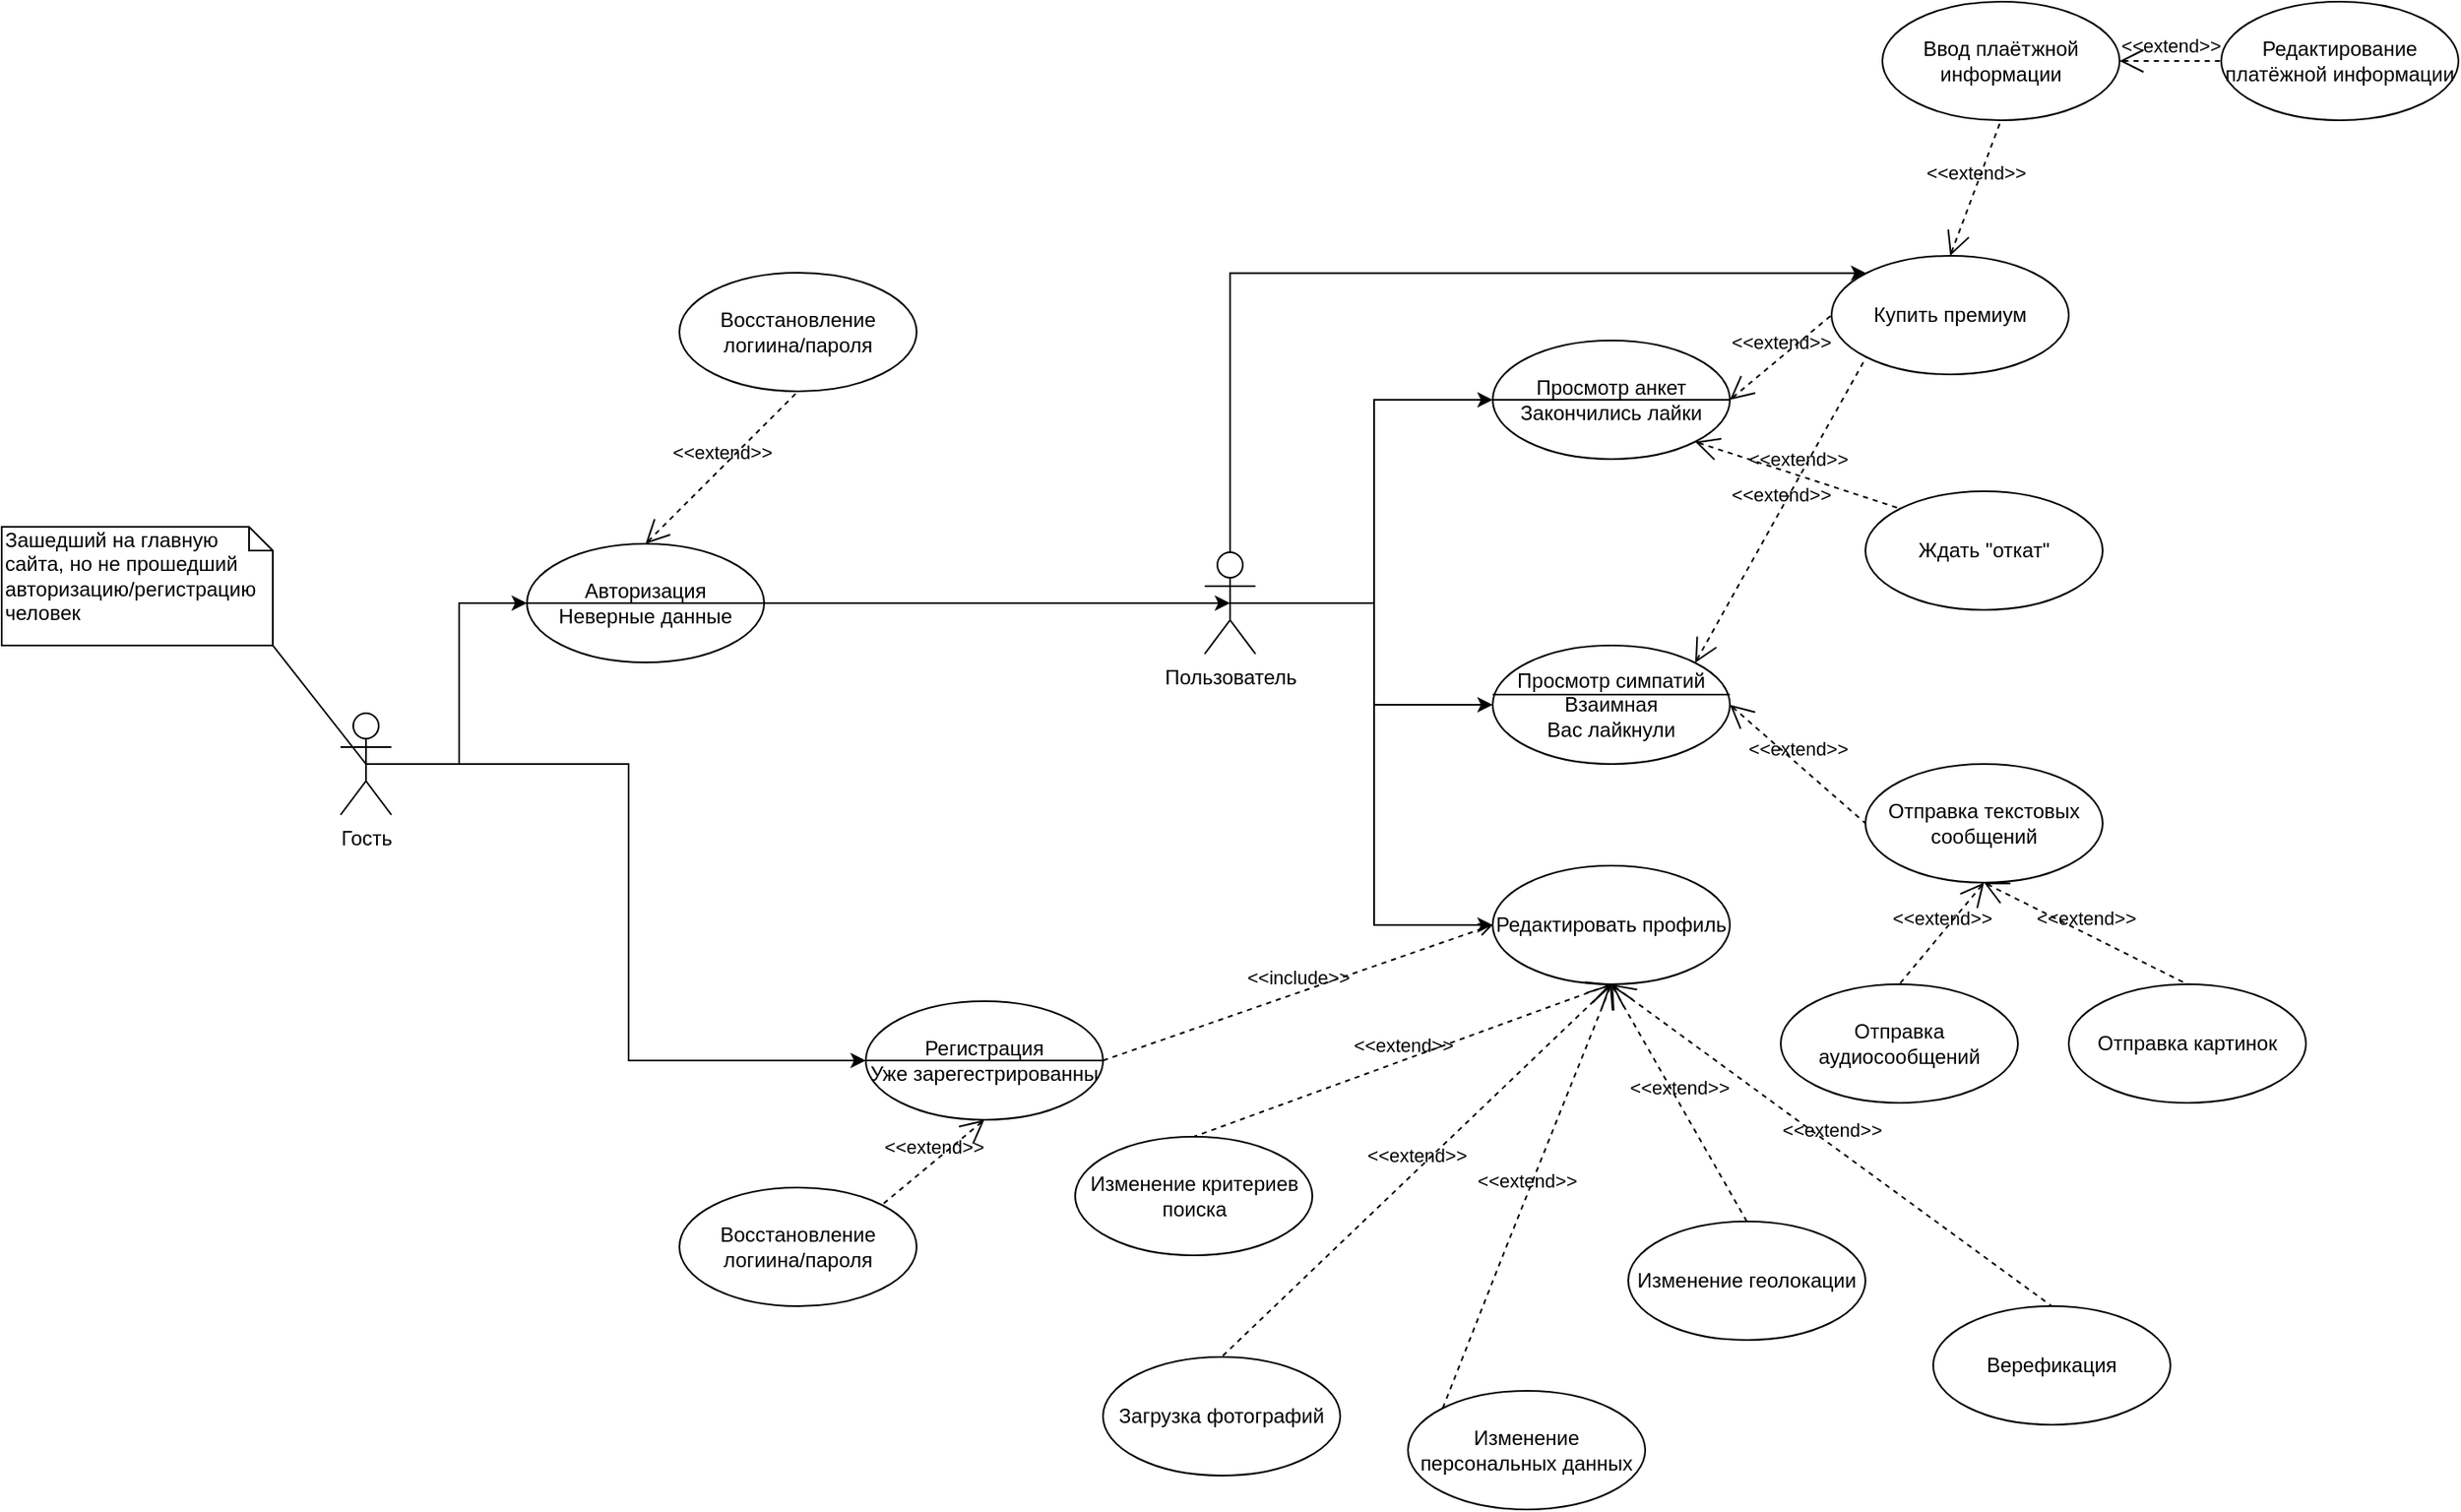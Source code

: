 <mxfile version="12.6.5" type="device"><diagram name="Page-1" id="e7e014a7-5840-1c2e-5031-d8a46d1fe8dd"><mxGraphModel dx="2995" dy="867" grid="1" gridSize="10" guides="1" tooltips="1" connect="1" arrows="1" fold="1" page="1" pageScale="1" pageWidth="1169" pageHeight="826" background="#ffffff" math="0" shadow="0"><root><mxCell id="0"/><mxCell id="1" parent="0"/><mxCell id="LJco6tQhT-BtaoY_4gBt-48" style="edgeStyle=orthogonalEdgeStyle;rounded=0;orthogonalLoop=1;jettySize=auto;html=1;exitX=0.5;exitY=0.5;exitDx=0;exitDy=0;exitPerimeter=0;entryX=0;entryY=0.5;entryDx=0;entryDy=0;" parent="1" source="LJco6tQhT-BtaoY_4gBt-41" target="LJco6tQhT-BtaoY_4gBt-44" edge="1"><mxGeometry relative="1" as="geometry"/></mxCell><mxCell id="LJco6tQhT-BtaoY_4gBt-49" style="edgeStyle=orthogonalEdgeStyle;rounded=0;orthogonalLoop=1;jettySize=auto;html=1;exitX=0.5;exitY=0.5;exitDx=0;exitDy=0;exitPerimeter=0;entryX=0;entryY=0.5;entryDx=0;entryDy=0;" parent="1" source="LJco6tQhT-BtaoY_4gBt-41" target="LJco6tQhT-BtaoY_4gBt-42" edge="1"><mxGeometry relative="1" as="geometry"/></mxCell><mxCell id="LJco6tQhT-BtaoY_4gBt-41" value="Гость" style="shape=umlActor;verticalLabelPosition=bottom;labelBackgroundColor=#ffffff;verticalAlign=top;html=1;" parent="1" vertex="1"><mxGeometry x="80" y="460" width="30" height="60" as="geometry"/></mxCell><mxCell id="LJco6tQhT-BtaoY_4gBt-42" value="Регистрация&lt;br&gt;Уже зарегестрированны" style="ellipse;whiteSpace=wrap;html=1;" parent="1" vertex="1"><mxGeometry x="390" y="630" width="140" height="70" as="geometry"/></mxCell><mxCell id="LJco6tQhT-BtaoY_4gBt-68" style="edgeStyle=orthogonalEdgeStyle;rounded=0;orthogonalLoop=1;jettySize=auto;html=1;exitX=0.5;exitY=0.5;exitDx=0;exitDy=0;exitPerimeter=0;entryX=0;entryY=0.5;entryDx=0;entryDy=0;" parent="1" source="LJco6tQhT-BtaoY_4gBt-43" target="LJco6tQhT-BtaoY_4gBt-52" edge="1"><mxGeometry relative="1" as="geometry"/></mxCell><mxCell id="LJco6tQhT-BtaoY_4gBt-72" style="edgeStyle=orthogonalEdgeStyle;rounded=0;orthogonalLoop=1;jettySize=auto;html=1;exitX=0.5;exitY=0.5;exitDx=0;exitDy=0;exitPerimeter=0;entryX=0;entryY=0.5;entryDx=0;entryDy=0;" parent="1" source="LJco6tQhT-BtaoY_4gBt-43" target="LJco6tQhT-BtaoY_4gBt-71" edge="1"><mxGeometry relative="1" as="geometry"/></mxCell><mxCell id="LJco6tQhT-BtaoY_4gBt-78" style="edgeStyle=orthogonalEdgeStyle;rounded=0;orthogonalLoop=1;jettySize=auto;html=1;exitX=0.5;exitY=0.5;exitDx=0;exitDy=0;exitPerimeter=0;entryX=0;entryY=0;entryDx=0;entryDy=0;" parent="1" source="LJco6tQhT-BtaoY_4gBt-43" target="LJco6tQhT-BtaoY_4gBt-74" edge="1"><mxGeometry relative="1" as="geometry"><Array as="points"><mxPoint x="605" y="200"/></Array></mxGeometry></mxCell><mxCell id="LJco6tQhT-BtaoY_4gBt-85" style="edgeStyle=orthogonalEdgeStyle;rounded=0;orthogonalLoop=1;jettySize=auto;html=1;exitX=0.5;exitY=0.5;exitDx=0;exitDy=0;exitPerimeter=0;entryX=0;entryY=0.5;entryDx=0;entryDy=0;" parent="1" source="LJco6tQhT-BtaoY_4gBt-43" target="LJco6tQhT-BtaoY_4gBt-84" edge="1"><mxGeometry relative="1" as="geometry"/></mxCell><mxCell id="LJco6tQhT-BtaoY_4gBt-43" value="Пользователь" style="shape=umlActor;verticalLabelPosition=bottom;labelBackgroundColor=#ffffff;verticalAlign=top;html=1;" parent="1" vertex="1"><mxGeometry x="590" y="365" width="30" height="60" as="geometry"/></mxCell><mxCell id="LJco6tQhT-BtaoY_4gBt-64" style="edgeStyle=orthogonalEdgeStyle;rounded=0;orthogonalLoop=1;jettySize=auto;html=1;exitX=1;exitY=0.5;exitDx=0;exitDy=0;entryX=0.5;entryY=0.5;entryDx=0;entryDy=0;entryPerimeter=0;" parent="1" source="LJco6tQhT-BtaoY_4gBt-44" target="LJco6tQhT-BtaoY_4gBt-43" edge="1"><mxGeometry relative="1" as="geometry"><Array as="points"><mxPoint x="605" y="395"/></Array></mxGeometry></mxCell><mxCell id="LJco6tQhT-BtaoY_4gBt-44" value="Авторизация&lt;br&gt;Неверные данные" style="ellipse;whiteSpace=wrap;html=1;" parent="1" vertex="1"><mxGeometry x="190" y="360" width="140" height="70" as="geometry"/></mxCell><mxCell id="LJco6tQhT-BtaoY_4gBt-52" value="Редактировать профиль" style="ellipse;whiteSpace=wrap;html=1;" parent="1" vertex="1"><mxGeometry x="760" y="550" width="140" height="70" as="geometry"/></mxCell><mxCell id="LJco6tQhT-BtaoY_4gBt-57" value="Восстановление логиина/пароля" style="ellipse;whiteSpace=wrap;html=1;" parent="1" vertex="1"><mxGeometry x="280" y="200" width="140" height="70" as="geometry"/></mxCell><mxCell id="LJco6tQhT-BtaoY_4gBt-61" value="Восстановление логиина/пароля" style="ellipse;whiteSpace=wrap;html=1;" parent="1" vertex="1"><mxGeometry x="280" y="740" width="140" height="70" as="geometry"/></mxCell><mxCell id="LJco6tQhT-BtaoY_4gBt-63" value="" style="line;strokeWidth=1;fillColor=none;align=left;verticalAlign=middle;spacingTop=-1;spacingLeft=3;spacingRight=3;rotatable=0;labelPosition=right;points=[];portConstraint=eastwest;" parent="1" vertex="1"><mxGeometry x="190" y="391" width="140" height="8" as="geometry"/></mxCell><mxCell id="LJco6tQhT-BtaoY_4gBt-65" value="" style="line;strokeWidth=1;fillColor=none;align=left;verticalAlign=middle;spacingTop=-1;spacingLeft=3;spacingRight=3;rotatable=0;labelPosition=right;points=[];portConstraint=eastwest;" parent="1" vertex="1"><mxGeometry x="390" y="661" width="140" height="8" as="geometry"/></mxCell><mxCell id="LJco6tQhT-BtaoY_4gBt-71" value="Просмотр анкет&lt;br&gt;Закончились лайки" style="ellipse;whiteSpace=wrap;html=1;" parent="1" vertex="1"><mxGeometry x="760" y="240" width="140" height="70" as="geometry"/></mxCell><mxCell id="LJco6tQhT-BtaoY_4gBt-73" value="" style="line;strokeWidth=1;fillColor=none;align=left;verticalAlign=middle;spacingTop=-1;spacingLeft=3;spacingRight=3;rotatable=0;labelPosition=right;points=[];portConstraint=eastwest;" parent="1" vertex="1"><mxGeometry x="760" y="271" width="140" height="8" as="geometry"/></mxCell><mxCell id="LJco6tQhT-BtaoY_4gBt-74" value="Купить премиум" style="ellipse;whiteSpace=wrap;html=1;" parent="1" vertex="1"><mxGeometry x="960" y="190" width="140" height="70" as="geometry"/></mxCell><mxCell id="LJco6tQhT-BtaoY_4gBt-79" value="Ждать &quot;откат&quot;" style="ellipse;whiteSpace=wrap;html=1;" parent="1" vertex="1"><mxGeometry x="980" y="329" width="140" height="70" as="geometry"/></mxCell><mxCell id="LJco6tQhT-BtaoY_4gBt-84" value="Просмотр симпатий&lt;br&gt;Взаимная&lt;br&gt;Вас лайкнули" style="ellipse;whiteSpace=wrap;html=1;" parent="1" vertex="1"><mxGeometry x="760" y="420" width="140" height="70" as="geometry"/></mxCell><mxCell id="LJco6tQhT-BtaoY_4gBt-86" value="Отправка текстовых сообщений" style="ellipse;whiteSpace=wrap;html=1;" parent="1" vertex="1"><mxGeometry x="980" y="490" width="140" height="70" as="geometry"/></mxCell><mxCell id="LJco6tQhT-BtaoY_4gBt-90" value="" style="line;strokeWidth=1;fillColor=none;align=left;verticalAlign=middle;spacingTop=-1;spacingLeft=3;spacingRight=3;rotatable=0;labelPosition=right;points=[];portConstraint=eastwest;" parent="1" vertex="1"><mxGeometry x="760" y="445" width="140" height="8" as="geometry"/></mxCell><mxCell id="LJco6tQhT-BtaoY_4gBt-92" value="&amp;lt;&amp;lt;include&amp;gt;&amp;gt;" style="edgeStyle=none;html=1;endArrow=open;verticalAlign=bottom;dashed=1;labelBackgroundColor=none;exitX=1;exitY=0.5;exitDx=0;exitDy=0;entryX=0;entryY=0.5;entryDx=0;entryDy=0;" parent="1" source="LJco6tQhT-BtaoY_4gBt-42" target="LJco6tQhT-BtaoY_4gBt-52" edge="1"><mxGeometry width="160" relative="1" as="geometry"><mxPoint x="330" y="520" as="sourcePoint"/><mxPoint x="490" y="520" as="targetPoint"/></mxGeometry></mxCell><mxCell id="LJco6tQhT-BtaoY_4gBt-93" value="&amp;lt;&amp;lt;extend&amp;gt;&amp;gt;" style="edgeStyle=none;html=1;startArrow=open;endArrow=none;startSize=12;verticalAlign=bottom;dashed=1;labelBackgroundColor=none;exitX=0.5;exitY=1;exitDx=0;exitDy=0;entryX=1;entryY=0;entryDx=0;entryDy=0;" parent="1" source="LJco6tQhT-BtaoY_4gBt-42" target="LJco6tQhT-BtaoY_4gBt-61" edge="1"><mxGeometry width="160" relative="1" as="geometry"><mxPoint x="510" y="740" as="sourcePoint"/><mxPoint x="670" y="740" as="targetPoint"/></mxGeometry></mxCell><mxCell id="LJco6tQhT-BtaoY_4gBt-94" value="&amp;lt;&amp;lt;extend&amp;gt;&amp;gt;" style="edgeStyle=none;html=1;startArrow=open;endArrow=none;startSize=12;verticalAlign=bottom;dashed=1;labelBackgroundColor=none;exitX=1;exitY=1;exitDx=0;exitDy=0;entryX=0;entryY=0;entryDx=0;entryDy=0;" parent="1" source="LJco6tQhT-BtaoY_4gBt-71" target="LJco6tQhT-BtaoY_4gBt-79" edge="1"><mxGeometry width="160" relative="1" as="geometry"><mxPoint x="840.5" y="329" as="sourcePoint"/><mxPoint x="779.997" y="379.251" as="targetPoint"/></mxGeometry></mxCell><mxCell id="LJco6tQhT-BtaoY_4gBt-95" value="&amp;lt;&amp;lt;extend&amp;gt;&amp;gt;" style="edgeStyle=none;html=1;startArrow=open;endArrow=none;startSize=12;verticalAlign=bottom;dashed=1;labelBackgroundColor=none;exitX=1;exitY=0.5;exitDx=0;exitDy=0;entryX=0;entryY=0.5;entryDx=0;entryDy=0;" parent="1" source="LJco6tQhT-BtaoY_4gBt-71" target="LJco6tQhT-BtaoY_4gBt-74" edge="1"><mxGeometry width="160" relative="1" as="geometry"><mxPoint x="889.497" y="129.999" as="sourcePoint"/><mxPoint x="1010.503" y="169.501" as="targetPoint"/></mxGeometry></mxCell><mxCell id="LJco6tQhT-BtaoY_4gBt-96" value="&amp;lt;&amp;lt;extend&amp;gt;&amp;gt;" style="edgeStyle=none;html=1;startArrow=open;endArrow=none;startSize=12;verticalAlign=bottom;dashed=1;labelBackgroundColor=none;exitX=1;exitY=0;exitDx=0;exitDy=0;entryX=0;entryY=1;entryDx=0;entryDy=0;" parent="1" source="LJco6tQhT-BtaoY_4gBt-84" target="LJco6tQhT-BtaoY_4gBt-74" edge="1"><mxGeometry width="160" relative="1" as="geometry"><mxPoint x="899.497" y="319.749" as="sourcePoint"/><mxPoint x="1020.503" y="359.251" as="targetPoint"/></mxGeometry></mxCell><mxCell id="LJco6tQhT-BtaoY_4gBt-97" value="&amp;lt;&amp;lt;extend&amp;gt;&amp;gt;" style="edgeStyle=none;html=1;startArrow=open;endArrow=none;startSize=12;verticalAlign=bottom;dashed=1;labelBackgroundColor=none;exitX=1;exitY=0.5;exitDx=0;exitDy=0;entryX=0;entryY=0.5;entryDx=0;entryDy=0;" parent="1" source="LJco6tQhT-BtaoY_4gBt-84" target="LJco6tQhT-BtaoY_4gBt-86" edge="1"><mxGeometry width="160" relative="1" as="geometry"><mxPoint x="929.997" y="621.499" as="sourcePoint"/><mxPoint x="1051.003" y="661.001" as="targetPoint"/></mxGeometry></mxCell><mxCell id="LJco6tQhT-BtaoY_4gBt-98" value="&amp;lt;&amp;lt;extend&amp;gt;&amp;gt;" style="edgeStyle=none;html=1;startArrow=open;endArrow=none;startSize=12;verticalAlign=bottom;dashed=1;labelBackgroundColor=none;exitX=0.5;exitY=0;exitDx=0;exitDy=0;entryX=0.5;entryY=1;entryDx=0;entryDy=0;" parent="1" source="LJco6tQhT-BtaoY_4gBt-44" target="LJco6tQhT-BtaoY_4gBt-57" edge="1"><mxGeometry width="160" relative="1" as="geometry"><mxPoint x="379.997" y="299.999" as="sourcePoint"/><mxPoint x="501.003" y="339.501" as="targetPoint"/></mxGeometry></mxCell><mxCell id="LJco6tQhT-BtaoY_4gBt-99" value="Ввод плаётжной информации" style="ellipse;whiteSpace=wrap;html=1;" parent="1" vertex="1"><mxGeometry x="990" y="40" width="140" height="70" as="geometry"/></mxCell><mxCell id="LJco6tQhT-BtaoY_4gBt-100" value="Зашедший на главную сайта, но не прошедший авторизацию/регистрацию человек" style="shape=note;whiteSpace=wrap;html=1;size=14;verticalAlign=top;align=left;spacingTop=-6;" parent="1" vertex="1"><mxGeometry x="-120" y="350" width="160" height="70" as="geometry"/></mxCell><mxCell id="LJco6tQhT-BtaoY_4gBt-102" value="" style="endArrow=none;html=1;entryX=1;entryY=1;entryDx=0;entryDy=0;entryPerimeter=0;exitX=0.5;exitY=0.5;exitDx=0;exitDy=0;exitPerimeter=0;" parent="1" source="LJco6tQhT-BtaoY_4gBt-41" target="LJco6tQhT-BtaoY_4gBt-100" edge="1"><mxGeometry width="50" height="50" relative="1" as="geometry"><mxPoint x="-60" y="550" as="sourcePoint"/><mxPoint x="-10" y="500" as="targetPoint"/></mxGeometry></mxCell><mxCell id="LJco6tQhT-BtaoY_4gBt-103" value="&amp;lt;&amp;lt;extend&amp;gt;&amp;gt;" style="edgeStyle=none;html=1;startArrow=open;endArrow=none;startSize=12;verticalAlign=bottom;dashed=1;labelBackgroundColor=none;exitX=0.5;exitY=0;exitDx=0;exitDy=0;entryX=0.5;entryY=1;entryDx=0;entryDy=0;" parent="1" source="LJco6tQhT-BtaoY_4gBt-74" target="LJco6tQhT-BtaoY_4gBt-99" edge="1"><mxGeometry width="160" relative="1" as="geometry"><mxPoint x="940" y="160" as="sourcePoint"/><mxPoint x="1060" y="130" as="targetPoint"/></mxGeometry></mxCell><mxCell id="LJco6tQhT-BtaoY_4gBt-105" value="Отправка аудиосообщений" style="ellipse;whiteSpace=wrap;html=1;" parent="1" vertex="1"><mxGeometry x="930" y="620" width="140" height="70" as="geometry"/></mxCell><mxCell id="LJco6tQhT-BtaoY_4gBt-106" value="Отправка картинок" style="ellipse;whiteSpace=wrap;html=1;" parent="1" vertex="1"><mxGeometry x="1100" y="620" width="140" height="70" as="geometry"/></mxCell><mxCell id="LJco6tQhT-BtaoY_4gBt-107" value="&amp;lt;&amp;lt;extend&amp;gt;&amp;gt;" style="edgeStyle=none;html=1;startArrow=open;endArrow=none;startSize=12;verticalAlign=bottom;dashed=1;labelBackgroundColor=none;exitX=0.5;exitY=1;exitDx=0;exitDy=0;entryX=0.5;entryY=0;entryDx=0;entryDy=0;" parent="1" source="LJco6tQhT-BtaoY_4gBt-86" target="LJco6tQhT-BtaoY_4gBt-105" edge="1"><mxGeometry width="160" relative="1" as="geometry"><mxPoint x="1050" y="610" as="sourcePoint"/><mxPoint x="1130" y="600" as="targetPoint"/></mxGeometry></mxCell><mxCell id="LJco6tQhT-BtaoY_4gBt-108" value="&amp;lt;&amp;lt;extend&amp;gt;&amp;gt;" style="edgeStyle=none;html=1;startArrow=open;endArrow=none;startSize=12;verticalAlign=bottom;dashed=1;labelBackgroundColor=none;exitX=0.5;exitY=1;exitDx=0;exitDy=0;entryX=0.5;entryY=0;entryDx=0;entryDy=0;" parent="1" source="LJco6tQhT-BtaoY_4gBt-86" target="LJco6tQhT-BtaoY_4gBt-106" edge="1"><mxGeometry width="160" relative="1" as="geometry"><mxPoint x="1060" y="570" as="sourcePoint"/><mxPoint x="1010" y="630" as="targetPoint"/></mxGeometry></mxCell><mxCell id="utV_24LeHXlwGp39_XRl-1" value="Изменение критериев поиска" style="ellipse;whiteSpace=wrap;html=1;" vertex="1" parent="1"><mxGeometry x="513.57" y="710" width="140" height="70" as="geometry"/></mxCell><mxCell id="utV_24LeHXlwGp39_XRl-2" value="Изменение геолокации" style="ellipse;whiteSpace=wrap;html=1;" vertex="1" parent="1"><mxGeometry x="840" y="760" width="140" height="70" as="geometry"/></mxCell><mxCell id="utV_24LeHXlwGp39_XRl-4" value="Загрузка фотографий" style="ellipse;whiteSpace=wrap;html=1;" vertex="1" parent="1"><mxGeometry x="530" y="840" width="140" height="70" as="geometry"/></mxCell><mxCell id="utV_24LeHXlwGp39_XRl-6" value="Изменение персональных данных" style="ellipse;whiteSpace=wrap;html=1;" vertex="1" parent="1"><mxGeometry x="710" y="860" width="140" height="70" as="geometry"/></mxCell><mxCell id="utV_24LeHXlwGp39_XRl-8" value="Верефикация" style="ellipse;whiteSpace=wrap;html=1;" vertex="1" parent="1"><mxGeometry x="1020" y="810" width="140" height="70" as="geometry"/></mxCell><mxCell id="utV_24LeHXlwGp39_XRl-9" value="Редактирование платёжной информации" style="ellipse;whiteSpace=wrap;html=1;" vertex="1" parent="1"><mxGeometry x="1190" y="40" width="140" height="70" as="geometry"/></mxCell><mxCell id="utV_24LeHXlwGp39_XRl-10" value="&amp;lt;&amp;lt;extend&amp;gt;&amp;gt;" style="edgeStyle=none;html=1;startArrow=open;endArrow=none;startSize=12;verticalAlign=bottom;dashed=1;labelBackgroundColor=none;exitX=1;exitY=0.5;exitDx=0;exitDy=0;entryX=0;entryY=0.5;entryDx=0;entryDy=0;" edge="1" parent="1" source="LJco6tQhT-BtaoY_4gBt-99" target="utV_24LeHXlwGp39_XRl-9"><mxGeometry width="160" relative="1" as="geometry"><mxPoint x="1040.0" y="200" as="sourcePoint"/><mxPoint x="1070.0" y="120" as="targetPoint"/></mxGeometry></mxCell><mxCell id="utV_24LeHXlwGp39_XRl-11" value="&amp;lt;&amp;lt;extend&amp;gt;&amp;gt;" style="edgeStyle=none;html=1;startArrow=open;endArrow=none;startSize=12;verticalAlign=bottom;dashed=1;labelBackgroundColor=none;exitX=0.5;exitY=1;exitDx=0;exitDy=0;entryX=0.5;entryY=0;entryDx=0;entryDy=0;" edge="1" parent="1" source="LJco6tQhT-BtaoY_4gBt-52" target="utV_24LeHXlwGp39_XRl-2"><mxGeometry width="160" relative="1" as="geometry"><mxPoint x="780.0" y="720" as="sourcePoint"/><mxPoint x="810.0" y="640" as="targetPoint"/></mxGeometry></mxCell><mxCell id="utV_24LeHXlwGp39_XRl-12" value="&amp;lt;&amp;lt;extend&amp;gt;&amp;gt;" style="edgeStyle=none;html=1;startArrow=open;endArrow=none;startSize=12;verticalAlign=bottom;dashed=1;labelBackgroundColor=none;entryX=0.5;entryY=0;entryDx=0;entryDy=0;" edge="1" parent="1" target="utV_24LeHXlwGp39_XRl-1"><mxGeometry width="160" relative="1" as="geometry"><mxPoint x="830" y="620" as="sourcePoint"/><mxPoint x="870.0" y="710" as="targetPoint"/></mxGeometry></mxCell><mxCell id="utV_24LeHXlwGp39_XRl-13" value="&amp;lt;&amp;lt;extend&amp;gt;&amp;gt;" style="edgeStyle=none;html=1;startArrow=open;endArrow=none;startSize=12;verticalAlign=bottom;dashed=1;labelBackgroundColor=none;exitX=0.5;exitY=1;exitDx=0;exitDy=0;entryX=0.5;entryY=0;entryDx=0;entryDy=0;" edge="1" parent="1" source="LJco6tQhT-BtaoY_4gBt-52" target="utV_24LeHXlwGp39_XRl-8"><mxGeometry width="160" relative="1" as="geometry"><mxPoint x="850.0" y="640.0" as="sourcePoint"/><mxPoint x="880.0" y="720" as="targetPoint"/></mxGeometry></mxCell><mxCell id="utV_24LeHXlwGp39_XRl-14" value="&amp;lt;&amp;lt;extend&amp;gt;&amp;gt;" style="edgeStyle=none;html=1;startArrow=open;endArrow=none;startSize=12;verticalAlign=bottom;dashed=1;labelBackgroundColor=none;entryX=0.5;entryY=0;entryDx=0;entryDy=0;" edge="1" parent="1" target="utV_24LeHXlwGp39_XRl-4"><mxGeometry width="160" relative="1" as="geometry"><mxPoint x="830" y="620" as="sourcePoint"/><mxPoint x="890.0" y="730" as="targetPoint"/></mxGeometry></mxCell><mxCell id="utV_24LeHXlwGp39_XRl-15" value="&amp;lt;&amp;lt;extend&amp;gt;&amp;gt;" style="edgeStyle=none;html=1;startArrow=open;endArrow=none;startSize=12;verticalAlign=bottom;dashed=1;labelBackgroundColor=none;entryX=0;entryY=0;entryDx=0;entryDy=0;" edge="1" parent="1" target="utV_24LeHXlwGp39_XRl-6"><mxGeometry width="160" relative="1" as="geometry"><mxPoint x="830" y="620" as="sourcePoint"/><mxPoint x="900.0" y="740" as="targetPoint"/><Array as="points"><mxPoint x="770" y="770"/></Array></mxGeometry></mxCell></root></mxGraphModel></diagram></mxfile>